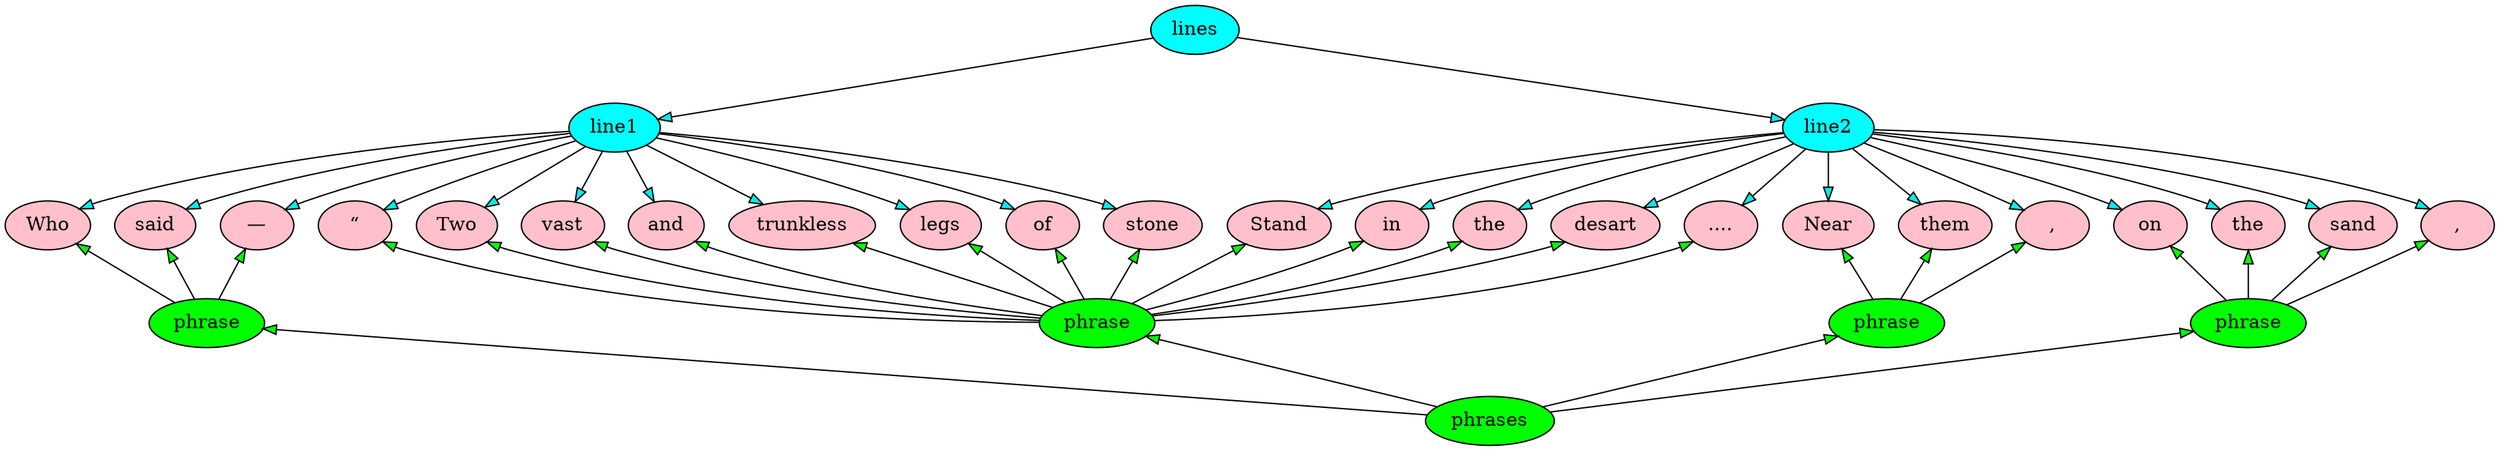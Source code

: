 digraph G {
	subgraph {
		node[rank=max, fillcolor=cyan, style=filled];
		lines;
		line1;
		line2;
	}
	{	edge [fillcolor=cyan2, style=filled];
		lines -> line1;
		lines -> line2;
	}
	{
		node [rank=same, fillcolor=pink style=filled];
			Who[label=Who];
			said[label=said];
			dash[label="—"];
			open_quote[label="“"];
			Two[label=Two];
			vast[label=vast];
			and[label=and];
			trunkless[label=trunkless];
			legs[label=legs]; 
			of[label=of]; 
			stone[label=stone]; 
			Stand[label=Stand]; 
			in[label=in]; 
			the[label=the]; 
			desart[label=desart]; 
			ellipsis[label="...."]; 
			Near[label=Near]; 
			them[label=them]
			comma[label=","]; 
			on[label=on]; 
			the1[label=the]; 
			sand[label=sand]
			comma1[label=","]
		}
	{ node [style=filled fillcolor=green]; phrase; phrase0; phrase1; phrase2;}
	{ edge [fillcolor=cyan2, style=filled];
		line1 -> Who;
		line1 -> said;
		line1 -> dash;
		line1 -> open_quote;
		line1 -> Two;
		line1 -> vast;
		line1 -> and;
		line1 -> trunkless;
		line1 -> legs;
		line1 -> of;
		line1 -> stone;
		line2 -> Stand;
		line2 -> in;
		line2 -> the;
		line2 -> desart;
		line2 -> ellipsis;
		line2 -> Near;
		line2 -> them;
		line2 -> comma;
		line2 -> on;
		line2 -> the1;
		line2 -> sand;
		line2 -> comma1;
	}
	{ rank=sink; node[style=filled, fillcolor=green]; phrases }
	{ 	
		phrase; 
		phrase0[label=phrase]; 
		phrase1[label=phrase]; 
		phrase2[label=phrase];
	}
	{ edge [fillcolor=green, style=filled, dir=back];
		phrase -> phrases;
		phrase0 -> phrases;
		phrase1 -> phrases;
		phrase2 -> phrases;
	}
	{ edge [fillcolor=green, style=filled, dir=back];
		open_quote -> phrase;
		Two -> phrase;
		vast -> phrase;
		and -> phrase;
		trunkless -> phrase;
		legs -> phrase;
		of -> phrase;
		stone -> phrase;
		Stand -> phrase;
		in -> phrase;
		the -> phrase;
		desart -> phrase;
		ellipsis -> phrase;
		Who -> phrase0;
		said -> phrase0;
		dash -> phrase0;
		Near -> phrase1;
		them -> phrase1;
		comma -> phrase1;
		on -> phrase2;
		the1 -> phrase2;
		sand -> phrase2;
		comma1 -> phrase2;
	}
}
